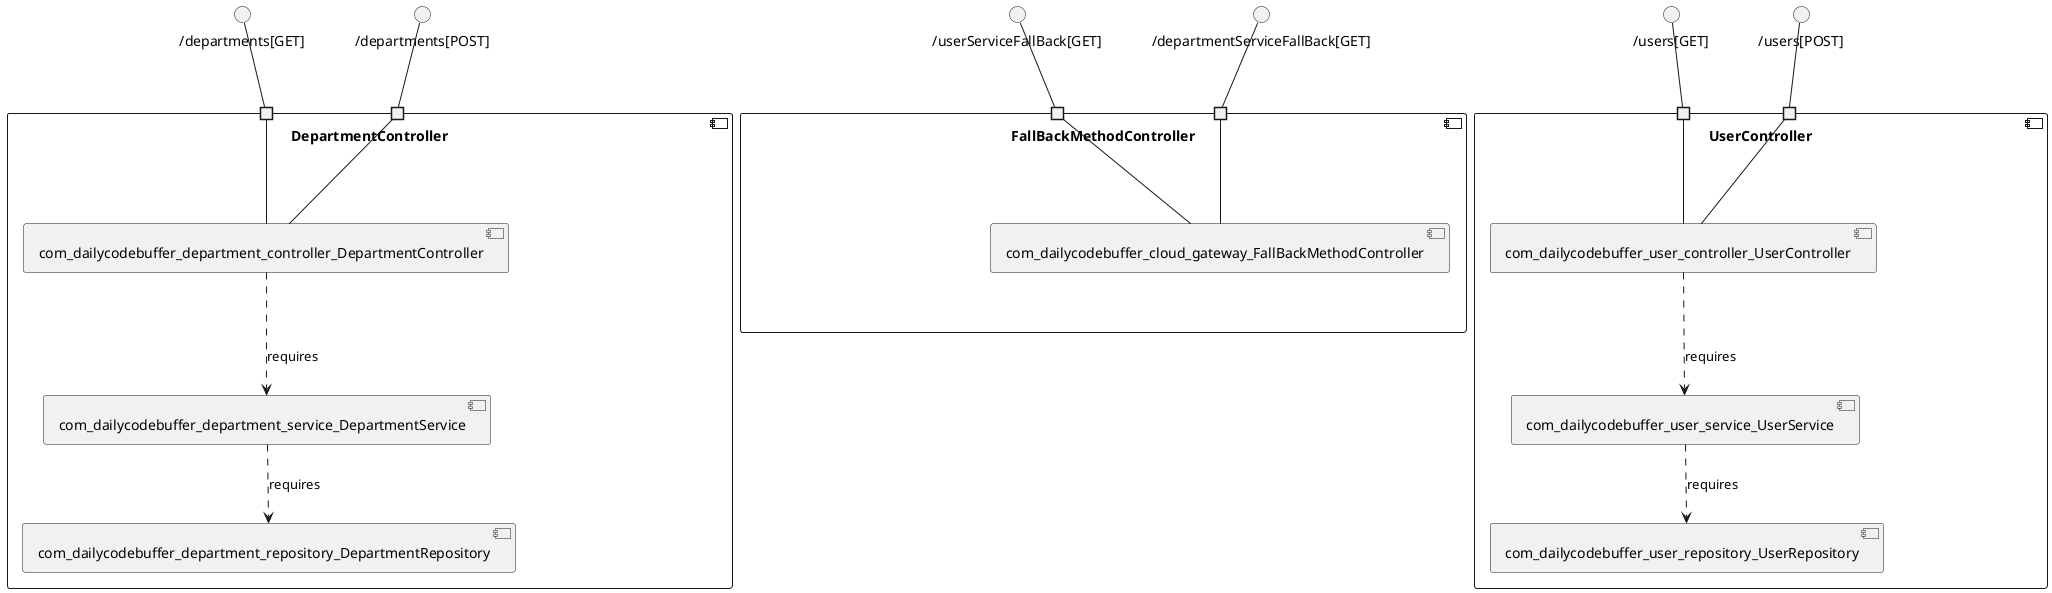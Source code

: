 @startuml
skinparam fixCircleLabelOverlapping true
component "DepartmentController\n\n\n\n\n\n" {
[com_dailycodebuffer_department_repository_DepartmentRepository]
[com_dailycodebuffer_department_service_DepartmentService]
[com_dailycodebuffer_department_controller_DepartmentController]
portin " " as DepartmentController.requires._departments_GET_
portin " " as DepartmentController.requires._departments_POST_
[com_dailycodebuffer_department_controller_DepartmentController]..>[com_dailycodebuffer_department_service_DepartmentService] : requires
[com_dailycodebuffer_department_service_DepartmentService]..>[com_dailycodebuffer_department_repository_DepartmentRepository] : requires
"DepartmentController.requires._departments_GET_"--[com_dailycodebuffer_department_controller_DepartmentController]
"DepartmentController.requires._departments_POST_"--[com_dailycodebuffer_department_controller_DepartmentController]
}
interface "/departments[GET]" as interface._departments_GET_
interface._departments_GET_--"DepartmentController.requires._departments_GET_"
interface "/departments[POST]" as interface._departments_POST_
interface._departments_POST_--"DepartmentController.requires._departments_POST_"
component "FallBackMethodController\n\n\n\n\n\n" {
[com_dailycodebuffer_cloud_gateway_FallBackMethodController]
portin " " as FallBackMethodController.requires._departmentServiceFallBack_GET_
portin " " as FallBackMethodController.requires._userServiceFallBack_GET_
"FallBackMethodController.requires._userServiceFallBack_GET_"--[com_dailycodebuffer_cloud_gateway_FallBackMethodController]
"FallBackMethodController.requires._departmentServiceFallBack_GET_"--[com_dailycodebuffer_cloud_gateway_FallBackMethodController]
}
interface "/userServiceFallBack[GET]" as interface._userServiceFallBack_GET_
interface._userServiceFallBack_GET_--"FallBackMethodController.requires._userServiceFallBack_GET_"
interface "/departmentServiceFallBack[GET]" as interface._departmentServiceFallBack_GET_
interface._departmentServiceFallBack_GET_--"FallBackMethodController.requires._departmentServiceFallBack_GET_"
component "UserController\n\n\n\n\n\n" {
[com_dailycodebuffer_user_repository_UserRepository]
[com_dailycodebuffer_user_service_UserService]
[com_dailycodebuffer_user_controller_UserController]
portin " " as UserController.requires._users_GET_
portin " " as UserController.requires._users_POST_
[com_dailycodebuffer_user_controller_UserController]..>[com_dailycodebuffer_user_service_UserService] : requires
[com_dailycodebuffer_user_service_UserService]..>[com_dailycodebuffer_user_repository_UserRepository] : requires
"UserController.requires._users_GET_"--[com_dailycodebuffer_user_controller_UserController]
"UserController.requires._users_POST_"--[com_dailycodebuffer_user_controller_UserController]
}
interface "/users[GET]" as interface._users_GET_
interface._users_GET_--"UserController.requires._users_GET_"
interface "/users[POST]" as interface._users_POST_
interface._users_POST_--"UserController.requires._users_POST_"

@enduml
